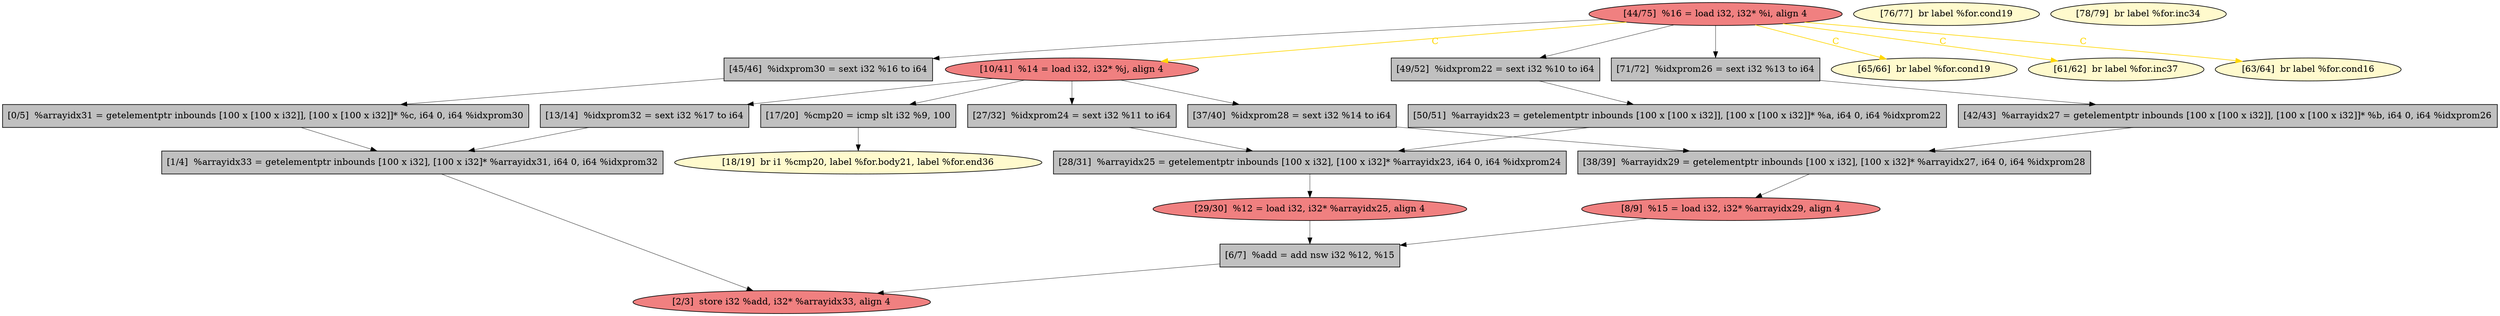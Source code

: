 
digraph G {


node1448 [fillcolor=grey,label="[27/32]  %idxprom24 = sext i32 %11 to i64",shape=rectangle,style=filled ]
node1445 [fillcolor=lemonchiffon,label="[18/19]  br i1 %cmp20, label %for.body21, label %for.end36",shape=ellipse,style=filled ]
node1432 [fillcolor=grey,label="[49/52]  %idxprom22 = sext i32 %10 to i64",shape=rectangle,style=filled ]
node1451 [fillcolor=grey,label="[37/40]  %idxprom28 = sext i32 %14 to i64",shape=rectangle,style=filled ]
node1443 [fillcolor=grey,label="[1/4]  %arrayidx33 = getelementptr inbounds [100 x i32], [100 x i32]* %arrayidx31, i64 0, i64 %idxprom32",shape=rectangle,style=filled ]
node1452 [fillcolor=lemonchiffon,label="[65/66]  br label %for.cond19",shape=ellipse,style=filled ]
node1431 [fillcolor=grey,label="[42/43]  %arrayidx27 = getelementptr inbounds [100 x [100 x i32]], [100 x [100 x i32]]* %b, i64 0, i64 %idxprom26",shape=rectangle,style=filled ]
node1447 [fillcolor=grey,label="[38/39]  %arrayidx29 = getelementptr inbounds [100 x i32], [100 x i32]* %arrayidx27, i64 0, i64 %idxprom28",shape=rectangle,style=filled ]
node1444 [fillcolor=grey,label="[13/14]  %idxprom32 = sext i32 %17 to i64",shape=rectangle,style=filled ]
node1428 [fillcolor=lightcoral,label="[10/41]  %14 = load i32, i32* %j, align 4",shape=ellipse,style=filled ]
node1433 [fillcolor=grey,label="[45/46]  %idxprom30 = sext i32 %16 to i64",shape=rectangle,style=filled ]
node1440 [fillcolor=grey,label="[6/7]  %add = add nsw i32 %12, %15",shape=rectangle,style=filled ]
node1430 [fillcolor=grey,label="[17/20]  %cmp20 = icmp slt i32 %9, 100",shape=rectangle,style=filled ]
node1429 [fillcolor=grey,label="[28/31]  %arrayidx25 = getelementptr inbounds [100 x i32], [100 x i32]* %arrayidx23, i64 0, i64 %idxprom24",shape=rectangle,style=filled ]
node1438 [fillcolor=lightcoral,label="[8/9]  %15 = load i32, i32* %arrayidx29, align 4",shape=ellipse,style=filled ]
node1434 [fillcolor=lemonchiffon,label="[61/62]  br label %for.inc37",shape=ellipse,style=filled ]
node1449 [fillcolor=lemonchiffon,label="[76/77]  br label %for.cond19",shape=ellipse,style=filled ]
node1435 [fillcolor=lemonchiffon,label="[78/79]  br label %for.inc34",shape=ellipse,style=filled ]
node1436 [fillcolor=lightcoral,label="[44/75]  %16 = load i32, i32* %i, align 4",shape=ellipse,style=filled ]
node1446 [fillcolor=grey,label="[71/72]  %idxprom26 = sext i32 %13 to i64",shape=rectangle,style=filled ]
node1437 [fillcolor=grey,label="[50/51]  %arrayidx23 = getelementptr inbounds [100 x [100 x i32]], [100 x [100 x i32]]* %a, i64 0, i64 %idxprom22",shape=rectangle,style=filled ]
node1439 [fillcolor=lightcoral,label="[29/30]  %12 = load i32, i32* %arrayidx25, align 4",shape=ellipse,style=filled ]
node1441 [fillcolor=grey,label="[0/5]  %arrayidx31 = getelementptr inbounds [100 x [100 x i32]], [100 x [100 x i32]]* %c, i64 0, i64 %idxprom30",shape=rectangle,style=filled ]
node1450 [fillcolor=lemonchiffon,label="[63/64]  br label %for.cond16",shape=ellipse,style=filled ]
node1442 [fillcolor=lightcoral,label="[2/3]  store i32 %add, i32* %arrayidx33, align 4",shape=ellipse,style=filled ]

node1451->node1447 [style=solid,color=black,label="",penwidth=0.5,fontcolor=black ]
node1448->node1429 [style=solid,color=black,label="",penwidth=0.5,fontcolor=black ]
node1436->node1428 [style=solid,color=gold,label="C",penwidth=1.0,fontcolor=gold ]
node1436->node1452 [style=solid,color=gold,label="C",penwidth=1.0,fontcolor=gold ]
node1428->node1444 [style=solid,color=black,label="",penwidth=0.5,fontcolor=black ]
node1436->node1433 [style=solid,color=black,label="",penwidth=0.5,fontcolor=black ]
node1444->node1443 [style=solid,color=black,label="",penwidth=0.5,fontcolor=black ]
node1430->node1445 [style=solid,color=black,label="",penwidth=0.5,fontcolor=black ]
node1429->node1439 [style=solid,color=black,label="",penwidth=0.5,fontcolor=black ]
node1446->node1431 [style=solid,color=black,label="",penwidth=0.5,fontcolor=black ]
node1433->node1441 [style=solid,color=black,label="",penwidth=0.5,fontcolor=black ]
node1428->node1451 [style=solid,color=black,label="",penwidth=0.5,fontcolor=black ]
node1428->node1430 [style=solid,color=black,label="",penwidth=0.5,fontcolor=black ]
node1447->node1438 [style=solid,color=black,label="",penwidth=0.5,fontcolor=black ]
node1439->node1440 [style=solid,color=black,label="",penwidth=0.5,fontcolor=black ]
node1428->node1448 [style=solid,color=black,label="",penwidth=0.5,fontcolor=black ]
node1437->node1429 [style=solid,color=black,label="",penwidth=0.5,fontcolor=black ]
node1436->node1450 [style=solid,color=gold,label="C",penwidth=1.0,fontcolor=gold ]
node1436->node1446 [style=solid,color=black,label="",penwidth=0.5,fontcolor=black ]
node1432->node1437 [style=solid,color=black,label="",penwidth=0.5,fontcolor=black ]
node1443->node1442 [style=solid,color=black,label="",penwidth=0.5,fontcolor=black ]
node1440->node1442 [style=solid,color=black,label="",penwidth=0.5,fontcolor=black ]
node1436->node1434 [style=solid,color=gold,label="C",penwidth=1.0,fontcolor=gold ]
node1436->node1432 [style=solid,color=black,label="",penwidth=0.5,fontcolor=black ]
node1438->node1440 [style=solid,color=black,label="",penwidth=0.5,fontcolor=black ]
node1441->node1443 [style=solid,color=black,label="",penwidth=0.5,fontcolor=black ]
node1431->node1447 [style=solid,color=black,label="",penwidth=0.5,fontcolor=black ]


}

